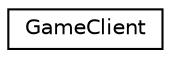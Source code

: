 digraph "Graphical Class Hierarchy"
{
  edge [fontname="Helvetica",fontsize="10",labelfontname="Helvetica",labelfontsize="10"];
  node [fontname="Helvetica",fontsize="10",shape=record];
  rankdir="LR";
  Node1 [label="GameClient",height=0.2,width=0.4,color="black", fillcolor="white", style="filled",URL="$classGameClient.html"];
}
